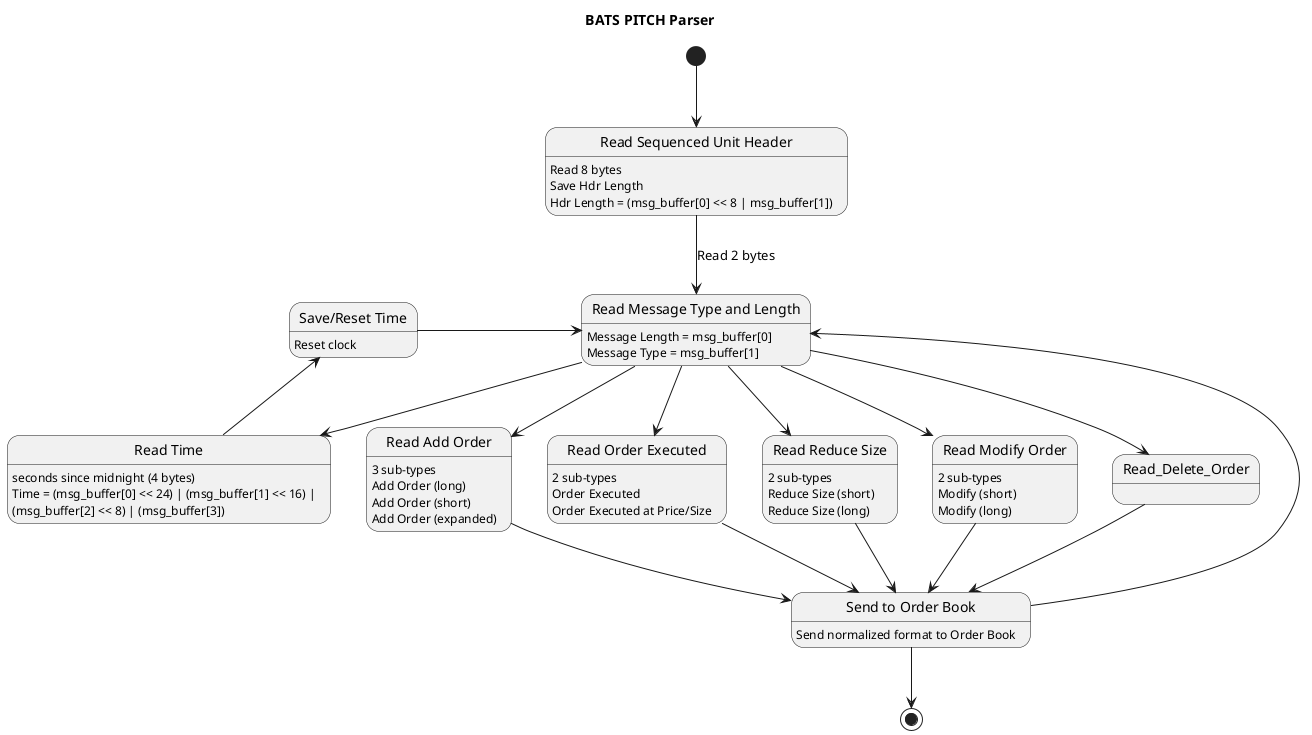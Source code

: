 @startuml BATS_Pitch_Parser

title BATS PITCH Parser 

[*] --> Rsuh

state "Read Sequenced Unit Header" as Rsuh: Read 8 bytes
state "Read Sequenced Unit Header" as Rsuh: Save Hdr Length
state "Read Sequenced Unit Header" as Rsuh: Hdr Length = (msg_buffer[0] << 8 | msg_buffer[1])
Rsuh --> Rmsg : Read 2 bytes


state "Read Message Type and Length" as Rmsg: Message Length = msg_buffer[0]
state "Read Message Type and Length" as Rmsg: Message Type = msg_buffer[1]
Rmsg --> Read_Time
Read_Time --> Save_Time
Save_Time -> Rmsg
Rmsg --> Read_Add_Order
Read_Add_Order --> SOO
Rmsg --> Read_Order_Executed
Read_Order_Executed --> SOO
Rmsg --> Read_Reduce_Size
Read_Reduce_Size --> SOO
Rmsg --> Read_Modify_Order
Read_Modify_Order --> SOO
Rmsg --> Read_Delete_Order
Read_Delete_Order --> SOO

SOO -> Rmsg

state "Read Time" as Read_Time: seconds since midnight (4 bytes)
state "Read Time" as Read_Time: Time = (msg_buffer[0] << 24) | (msg_buffer[1] << 16) |
state "Read Time" as Read_Time:     (msg_buffer[2] << 8) | (msg_buffer[3])

state "Read Add Order" as Read_Add_Order: 3 sub-types
state "Read Add Order" as Read_Add_Order: Add Order (long)
state "Read Add Order" as Read_Add_Order: Add Order (short)
state "Read Add Order" as Read_Add_Order: Add Order (expanded)

state "Read Order Executed" as Read_Order_Executed: 2 sub-types
state "Read Order Executed" as Read_Order_Executed: Order Executed 
state "Read Order Executed" as Read_Order_Executed: Order Executed at Price/Size

state "Read Reduce Size" as Read_Reduce_Size: 2 sub-types
state "Read Reduce Size" as Read_Reduce_Size: Reduce Size (short)
state "Read Reduce Size" as Read_Reduce_Size: Reduce Size (long)

state "Read Modify Order" as Read_Modify_Order: 2 sub-types
state "Read Modify Order" as Read_Modify_Order: Modify (short)
state "Read Modify Order" as Read_Modify_Order: Modify (long)

state "Save/Reset Time" as Save_Time: Reset clock
state "Send to Order Book" as SOO: Send normalized format to Order Book

SOO --> [*]

'state ProcessingTask {
'  [*] --> long1
'  long1 --> ProcessData : Enough Data
'}
'ProcessingTask -> [*]

@enduml